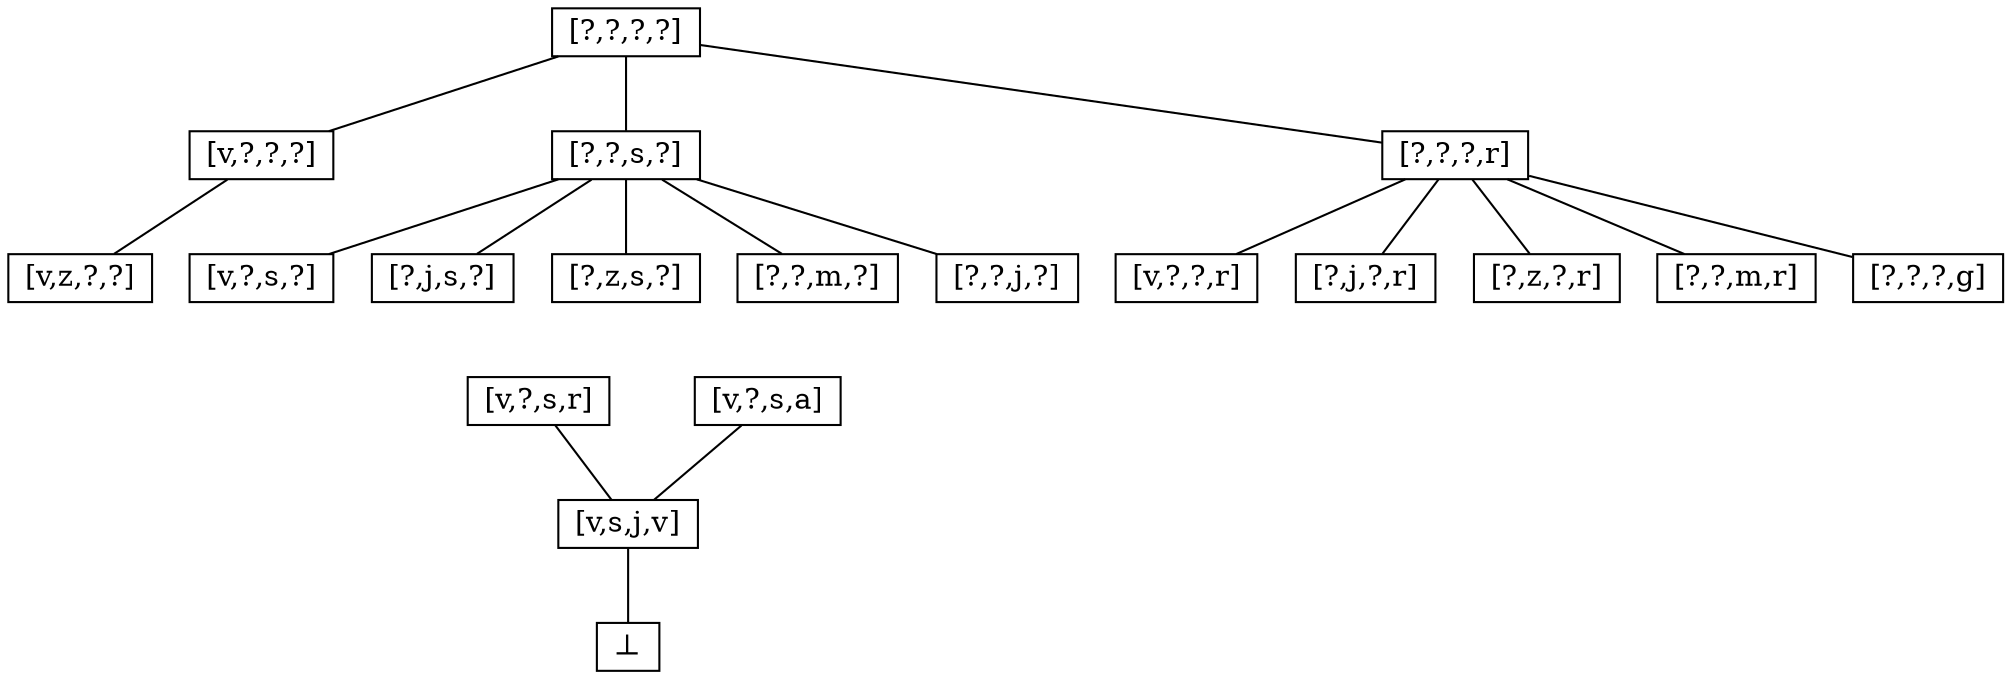 digraph iter_1 {
    node [shape=rect height=0.1, width=0.2];
    edge [arrowhead = none];

    top  [label = "[?,?,?,?]"];
    bot  [label = "&#8869;"];

    ex_1 [label= "[v,s,j,v]"];
    
    ex_2_1 [label = "[v,?,?,?]"];
    ex_2_4 [label = "[?,?,s,?]"];
    ex_2_5 [label = "[?,?,?,r]"];
 
    ex_3_2 [label = "[v,z,?,?]"];
    
    ex_4_1 [label = "[v,?,s,r]"];
    ex_4_2 [label = "[v,?,s,a]"];

    ex_5_1 [label = "[v,?,s,?]"];
    ex_5_2 [label = "[?,j,s,?]"];
    ex_5_3 [label = "[?,z,s,?]"];
    ex_5_4 [label = "[?,?,m,?]"];
    ex_5_5 [label = "[?,?,j,?]"];

    ex_5_9 [label = "[v,?,?,r]"];
    ex_5_a [label = "[?,j,?,r]"];
    ex_5_b [label = "[?,z,?,r]"];
    ex_5_c [label = "[?,?,m,r]"];
    ex_5_f [label = "[?,?,?,g]"];
        
    top -> ex_2_1;
    top -> ex_2_4;
    top -> ex_2_5;

    ex_2_1 -> ex_3_2;    

    ex_2_4 -> ex_5_1;
    ex_2_4 -> ex_5_2;
    ex_2_4 -> ex_5_3;
    ex_2_4 -> ex_5_4;
    ex_2_4 -> ex_5_5;
    
    ex_2_5 -> ex_5_9;
    ex_2_5 -> ex_5_a;
    ex_2_5 -> ex_5_b;
    ex_2_5 -> ex_5_c;
    ex_2_5 -> ex_5_f;

    ex_5_2 -> ex_4_1[style=invis];
    ex_5_4 -> ex_4_2[style=invis];
    
    ex_4_1 -> ex_1;
    ex_4_2 -> ex_1;
    
    ex_1 -> bot;
}
